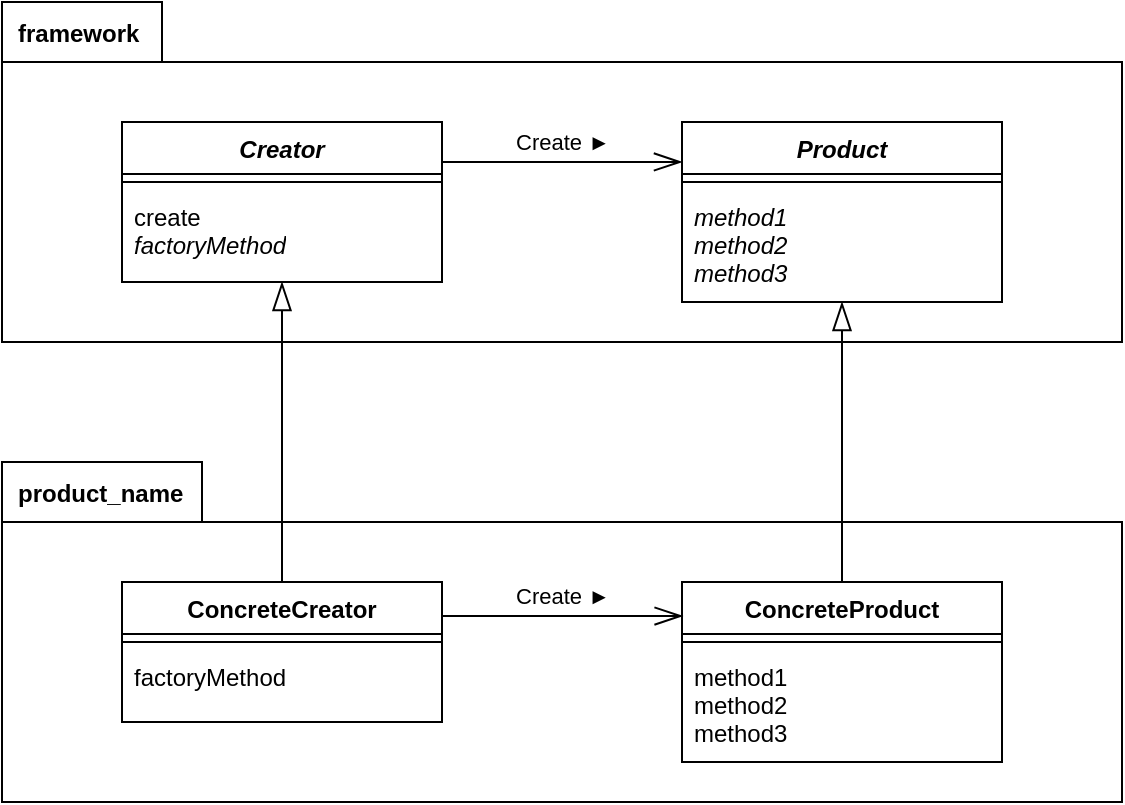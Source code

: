 <mxfile version="13.6.2" type="device"><diagram id="Ju1ISQieWHNWZouwrjrz" name="Page-1"><mxGraphModel dx="1426" dy="905" grid="1" gridSize="10" guides="1" tooltips="1" connect="1" arrows="1" fold="1" page="1" pageScale="1" pageWidth="850" pageHeight="1100" math="0" shadow="0"><root><mxCell id="0"/><mxCell id="1" parent="0"/><mxCell id="1Jjgm_k7OxZ0Vg8aDSoS-18" value="product_name" style="shape=folder;fontStyle=1;spacingTop=2;tabWidth=100;tabHeight=30;tabPosition=left;html=1;fillColor=none;align=left;verticalAlign=top;labelPosition=center;verticalLabelPosition=middle;spacingLeft=6;" parent="1" vertex="1"><mxGeometry x="160" y="370" width="560" height="170" as="geometry"/></mxCell><mxCell id="1Jjgm_k7OxZ0Vg8aDSoS-10" value="framework" style="shape=folder;fontStyle=1;spacingTop=2;tabWidth=80;tabHeight=30;tabPosition=left;html=1;fillColor=none;align=left;verticalAlign=top;labelPosition=center;verticalLabelPosition=middle;spacingLeft=6;" parent="1" vertex="1"><mxGeometry x="160" y="140" width="560" height="170" as="geometry"/></mxCell><mxCell id="1Jjgm_k7OxZ0Vg8aDSoS-9" value="Create ►" style="edgeStyle=orthogonalEdgeStyle;rounded=0;orthogonalLoop=1;jettySize=auto;html=1;exitX=1;exitY=0.25;exitDx=0;exitDy=0;entryX=0;entryY=0.222;entryDx=0;entryDy=0;entryPerimeter=0;endSize=12;endArrow=openThin;endFill=0;labelBackgroundColor=none;" parent="1" source="1Jjgm_k7OxZ0Vg8aDSoS-1" target="1Jjgm_k7OxZ0Vg8aDSoS-5" edge="1"><mxGeometry y="10" relative="1" as="geometry"><mxPoint as="offset"/></mxGeometry></mxCell><mxCell id="1Jjgm_k7OxZ0Vg8aDSoS-1" value="Creator" style="swimlane;fontStyle=3;align=center;verticalAlign=top;childLayout=stackLayout;horizontal=1;startSize=26;horizontalStack=0;resizeParent=1;resizeParentMax=0;resizeLast=0;collapsible=1;marginBottom=0;fillColor=none;" parent="1" vertex="1"><mxGeometry x="220" y="200" width="160" height="80" as="geometry"/></mxCell><mxCell id="1Jjgm_k7OxZ0Vg8aDSoS-3" value="" style="line;strokeWidth=1;fillColor=none;align=left;verticalAlign=middle;spacingTop=-1;spacingLeft=3;spacingRight=3;rotatable=0;labelPosition=right;points=[];portConstraint=eastwest;" parent="1Jjgm_k7OxZ0Vg8aDSoS-1" vertex="1"><mxGeometry y="26" width="160" height="8" as="geometry"/></mxCell><mxCell id="1Jjgm_k7OxZ0Vg8aDSoS-4" value="&lt;span style=&quot;font-style: normal&quot;&gt;create&lt;/span&gt;&lt;br&gt;factoryMethod" style="text;strokeColor=none;fillColor=none;align=left;verticalAlign=top;spacingLeft=4;spacingRight=4;overflow=hidden;rotatable=0;points=[[0,0.5],[1,0.5]];portConstraint=eastwest;fontStyle=2;html=1;" parent="1Jjgm_k7OxZ0Vg8aDSoS-1" vertex="1"><mxGeometry y="34" width="160" height="46" as="geometry"/></mxCell><mxCell id="1Jjgm_k7OxZ0Vg8aDSoS-5" value="Product" style="swimlane;fontStyle=3;align=center;verticalAlign=top;childLayout=stackLayout;horizontal=1;startSize=26;horizontalStack=0;resizeParent=1;resizeParentMax=0;resizeLast=0;collapsible=1;marginBottom=0;fillColor=none;" parent="1" vertex="1"><mxGeometry x="500" y="200" width="160" height="90" as="geometry"/></mxCell><mxCell id="1Jjgm_k7OxZ0Vg8aDSoS-7" value="" style="line;strokeWidth=1;fillColor=none;align=left;verticalAlign=middle;spacingTop=-1;spacingLeft=3;spacingRight=3;rotatable=0;labelPosition=right;points=[];portConstraint=eastwest;" parent="1Jjgm_k7OxZ0Vg8aDSoS-5" vertex="1"><mxGeometry y="26" width="160" height="8" as="geometry"/></mxCell><mxCell id="1Jjgm_k7OxZ0Vg8aDSoS-8" value="method1&#10;method2&#10;method3" style="text;strokeColor=none;fillColor=none;align=left;verticalAlign=top;spacingLeft=4;spacingRight=4;overflow=hidden;rotatable=0;points=[[0,0.5],[1,0.5]];portConstraint=eastwest;fontStyle=2" parent="1Jjgm_k7OxZ0Vg8aDSoS-5" vertex="1"><mxGeometry y="34" width="160" height="56" as="geometry"/></mxCell><mxCell id="1Jjgm_k7OxZ0Vg8aDSoS-11" value="Create ►" style="edgeStyle=orthogonalEdgeStyle;rounded=0;orthogonalLoop=1;jettySize=auto;html=1;exitX=1;exitY=0.243;exitDx=0;exitDy=0;endSize=12;endArrow=openThin;endFill=0;entryX=0.002;entryY=0.189;entryDx=0;entryDy=0;entryPerimeter=0;exitPerimeter=0;labelBackgroundColor=none;" parent="1" source="1Jjgm_k7OxZ0Vg8aDSoS-12" target="1Jjgm_k7OxZ0Vg8aDSoS-15" edge="1"><mxGeometry y="10" relative="1" as="geometry"><mxPoint as="offset"/><mxPoint x="499" y="447" as="targetPoint"/></mxGeometry></mxCell><mxCell id="UM9Axtb5Ilcki_efT3gX-2" style="edgeStyle=orthogonalEdgeStyle;rounded=0;orthogonalLoop=1;jettySize=auto;html=1;exitX=0.5;exitY=0;exitDx=0;exitDy=0;entryX=0.5;entryY=1;entryDx=0;entryDy=0;entryPerimeter=0;labelBackgroundColor=none;endArrow=blockThin;endFill=0;endSize=12;fontColor=#FFFFFF;" edge="1" parent="1" source="1Jjgm_k7OxZ0Vg8aDSoS-12" target="1Jjgm_k7OxZ0Vg8aDSoS-4"><mxGeometry relative="1" as="geometry"/></mxCell><mxCell id="1Jjgm_k7OxZ0Vg8aDSoS-12" value="ConcreteCreator" style="swimlane;fontStyle=1;align=center;verticalAlign=top;childLayout=stackLayout;horizontal=1;startSize=26;horizontalStack=0;resizeParent=1;resizeParentMax=0;resizeLast=0;collapsible=1;marginBottom=0;fillColor=none;" parent="1" vertex="1"><mxGeometry x="220" y="430" width="160" height="70" as="geometry"/></mxCell><mxCell id="1Jjgm_k7OxZ0Vg8aDSoS-13" value="" style="line;strokeWidth=1;fillColor=none;align=left;verticalAlign=middle;spacingTop=-1;spacingLeft=3;spacingRight=3;rotatable=0;labelPosition=right;points=[];portConstraint=eastwest;" parent="1Jjgm_k7OxZ0Vg8aDSoS-12" vertex="1"><mxGeometry y="26" width="160" height="8" as="geometry"/></mxCell><mxCell id="1Jjgm_k7OxZ0Vg8aDSoS-14" value="&lt;span style=&quot;font-style: normal&quot;&gt;factoryMethod&lt;/span&gt;" style="text;strokeColor=none;fillColor=none;align=left;verticalAlign=top;spacingLeft=4;spacingRight=4;overflow=hidden;rotatable=0;points=[[0,0.5],[1,0.5]];portConstraint=eastwest;fontStyle=2;html=1;" parent="1Jjgm_k7OxZ0Vg8aDSoS-12" vertex="1"><mxGeometry y="34" width="160" height="36" as="geometry"/></mxCell><mxCell id="UM9Axtb5Ilcki_efT3gX-3" style="edgeStyle=orthogonalEdgeStyle;rounded=0;orthogonalLoop=1;jettySize=auto;html=1;exitX=0.5;exitY=0;exitDx=0;exitDy=0;entryX=0.5;entryY=1;entryDx=0;entryDy=0;entryPerimeter=0;labelBackgroundColor=none;endArrow=blockThin;endFill=0;endSize=12;strokeColor=#000000;fontColor=#FFFFFF;" edge="1" parent="1" source="1Jjgm_k7OxZ0Vg8aDSoS-15" target="1Jjgm_k7OxZ0Vg8aDSoS-8"><mxGeometry relative="1" as="geometry"/></mxCell><mxCell id="1Jjgm_k7OxZ0Vg8aDSoS-15" value="ConcreteProduct" style="swimlane;fontStyle=1;align=center;verticalAlign=top;childLayout=stackLayout;horizontal=1;startSize=26;horizontalStack=0;resizeParent=1;resizeParentMax=0;resizeLast=0;collapsible=1;marginBottom=0;fillColor=none;" parent="1" vertex="1"><mxGeometry x="500" y="430" width="160" height="90" as="geometry"/></mxCell><mxCell id="1Jjgm_k7OxZ0Vg8aDSoS-16" value="" style="line;strokeWidth=1;fillColor=none;align=left;verticalAlign=middle;spacingTop=-1;spacingLeft=3;spacingRight=3;rotatable=0;labelPosition=right;points=[];portConstraint=eastwest;" parent="1Jjgm_k7OxZ0Vg8aDSoS-15" vertex="1"><mxGeometry y="26" width="160" height="8" as="geometry"/></mxCell><mxCell id="1Jjgm_k7OxZ0Vg8aDSoS-17" value="method1&#10;method2&#10;method3" style="text;strokeColor=none;fillColor=none;align=left;verticalAlign=top;spacingLeft=4;spacingRight=4;overflow=hidden;rotatable=0;points=[[0,0.5],[1,0.5]];portConstraint=eastwest;fontStyle=0" parent="1Jjgm_k7OxZ0Vg8aDSoS-15" vertex="1"><mxGeometry y="34" width="160" height="56" as="geometry"/></mxCell></root></mxGraphModel></diagram></mxfile>